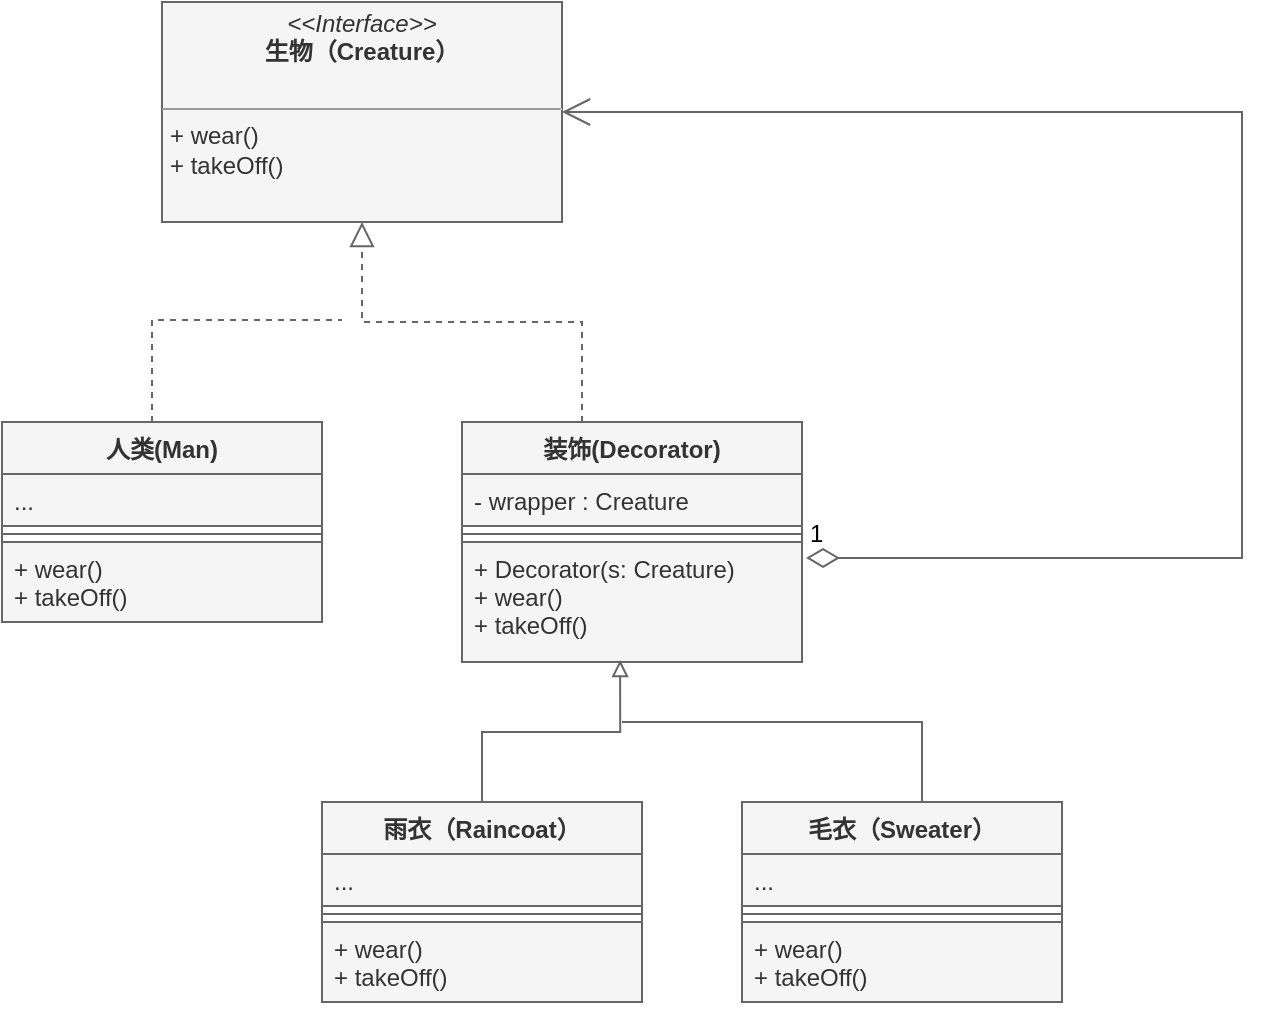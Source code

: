 <mxfile version="16.1.0" type="github">
  <diagram id="C5RBs43oDa-KdzZeNtuy" name="Page-1">
    <mxGraphModel dx="1422" dy="754" grid="1" gridSize="10" guides="1" tooltips="1" connect="1" arrows="1" fold="1" page="1" pageScale="1" pageWidth="827" pageHeight="1169" math="0" shadow="0">
      <root>
        <mxCell id="WIyWlLk6GJQsqaUBKTNV-0" />
        <mxCell id="WIyWlLk6GJQsqaUBKTNV-1" parent="WIyWlLk6GJQsqaUBKTNV-0" />
        <mxCell id="zkfFHV4jXpPFQw0GAbJ--12" value="" style="endArrow=none;endSize=10;endFill=0;shadow=0;strokeWidth=1;rounded=0;edgeStyle=elbowEdgeStyle;elbow=vertical;dashed=1;exitX=0.5;exitY=0;exitDx=0;exitDy=0;labelBorderColor=none;fillColor=#f5f5f5;strokeColor=#666666;" parent="WIyWlLk6GJQsqaUBKTNV-1" edge="1">
          <mxGeometry width="160" relative="1" as="geometry">
            <mxPoint x="205" y="360" as="sourcePoint" />
            <mxPoint x="300" y="309" as="targetPoint" />
            <Array as="points">
              <mxPoint x="240" y="309" />
            </Array>
          </mxGeometry>
        </mxCell>
        <mxCell id="zkfFHV4jXpPFQw0GAbJ--16" value="" style="endArrow=block;endSize=10;endFill=0;shadow=0;strokeWidth=1;rounded=0;edgeStyle=elbowEdgeStyle;elbow=vertical;dashed=1;entryX=0.5;entryY=1;entryDx=0;entryDy=0;labelBorderColor=none;fillColor=#f5f5f5;strokeColor=#666666;" parent="WIyWlLk6GJQsqaUBKTNV-1" target="0hnX7f5OVzeAwvzsmdUd-2" edge="1">
          <mxGeometry width="160" relative="1" as="geometry">
            <mxPoint x="420" y="360" as="sourcePoint" />
            <mxPoint x="300" y="270" as="targetPoint" />
          </mxGeometry>
        </mxCell>
        <mxCell id="0hnX7f5OVzeAwvzsmdUd-2" value="&lt;p style=&quot;margin: 0px ; margin-top: 4px ; text-align: center&quot;&gt;&lt;i&gt;&amp;lt;&amp;lt;Interface&amp;gt;&amp;gt;&lt;/i&gt;&lt;br&gt;&lt;b&gt;生物（Creature）&lt;/b&gt;&lt;/p&gt;&lt;p style=&quot;margin: 0px ; margin-left: 4px&quot;&gt;&lt;br&gt;&lt;/p&gt;&lt;hr size=&quot;1&quot;&gt;&lt;p style=&quot;margin: 0px ; margin-left: 4px&quot;&gt;+ wear()&lt;br&gt;+ takeOff()&lt;/p&gt;" style="verticalAlign=top;align=left;overflow=fill;fontSize=12;fontFamily=Helvetica;html=1;rounded=0;shadow=0;startSize=26;strokeWidth=1;labelBorderColor=none;fillColor=#f5f5f5;fontColor=#333333;strokeColor=#666666;" vertex="1" parent="WIyWlLk6GJQsqaUBKTNV-1">
          <mxGeometry x="210" y="150" width="200" height="110" as="geometry" />
        </mxCell>
        <mxCell id="0hnX7f5OVzeAwvzsmdUd-5" value="装饰(Decorator)" style="swimlane;fontStyle=1;align=center;verticalAlign=top;childLayout=stackLayout;horizontal=1;startSize=26;horizontalStack=0;resizeParent=1;resizeParentMax=0;resizeLast=0;collapsible=1;marginBottom=0;rounded=0;shadow=0;fontFamily=Helvetica;fontSize=12;fontColor=#333333;strokeColor=#666666;strokeWidth=1;fillColor=#f5f5f5;labelBorderColor=none;" vertex="1" parent="WIyWlLk6GJQsqaUBKTNV-1">
          <mxGeometry x="360" y="360" width="170" height="120" as="geometry" />
        </mxCell>
        <mxCell id="0hnX7f5OVzeAwvzsmdUd-6" value="- wrapper : Creature" style="text;strokeColor=#666666;fillColor=#f5f5f5;align=left;verticalAlign=top;spacingLeft=4;spacingRight=4;overflow=hidden;rotatable=0;points=[[0,0.5],[1,0.5]];portConstraint=eastwest;rounded=0;shadow=0;fontFamily=Helvetica;fontSize=12;fontColor=#333333;startSize=26;labelBorderColor=none;" vertex="1" parent="0hnX7f5OVzeAwvzsmdUd-5">
          <mxGeometry y="26" width="170" height="26" as="geometry" />
        </mxCell>
        <mxCell id="0hnX7f5OVzeAwvzsmdUd-7" value="" style="line;strokeWidth=1;fillColor=#f5f5f5;align=left;verticalAlign=middle;spacingTop=-1;spacingLeft=3;spacingRight=3;rotatable=0;labelPosition=right;points=[];portConstraint=eastwest;rounded=0;shadow=0;fontFamily=Helvetica;fontSize=12;fontColor=#333333;startSize=26;labelBorderColor=none;strokeColor=#666666;" vertex="1" parent="0hnX7f5OVzeAwvzsmdUd-5">
          <mxGeometry y="52" width="170" height="8" as="geometry" />
        </mxCell>
        <mxCell id="0hnX7f5OVzeAwvzsmdUd-8" value="+ Decorator(s: Creature)&#xa;+ wear()&#xa;+ takeOff()" style="text;strokeColor=#666666;fillColor=#f5f5f5;align=left;verticalAlign=top;spacingLeft=4;spacingRight=4;overflow=hidden;rotatable=0;points=[[0,0.5],[1,0.5]];portConstraint=eastwest;rounded=0;shadow=0;fontFamily=Helvetica;fontSize=12;fontColor=#333333;startSize=26;labelBorderColor=none;" vertex="1" parent="0hnX7f5OVzeAwvzsmdUd-5">
          <mxGeometry y="60" width="170" height="60" as="geometry" />
        </mxCell>
        <mxCell id="0hnX7f5OVzeAwvzsmdUd-9" value="人类(Man)" style="swimlane;fontStyle=1;align=center;verticalAlign=top;childLayout=stackLayout;horizontal=1;startSize=26;horizontalStack=0;resizeParent=1;resizeParentMax=0;resizeLast=0;collapsible=1;marginBottom=0;rounded=0;shadow=0;fontFamily=Helvetica;fontSize=12;fontColor=#333333;strokeColor=#666666;strokeWidth=1;fillColor=#f5f5f5;labelBorderColor=none;" vertex="1" parent="WIyWlLk6GJQsqaUBKTNV-1">
          <mxGeometry x="130" y="360" width="160" height="100" as="geometry" />
        </mxCell>
        <mxCell id="0hnX7f5OVzeAwvzsmdUd-10" value="..." style="text;strokeColor=#666666;fillColor=#f5f5f5;align=left;verticalAlign=top;spacingLeft=4;spacingRight=4;overflow=hidden;rotatable=0;points=[[0,0.5],[1,0.5]];portConstraint=eastwest;rounded=0;shadow=0;fontFamily=Helvetica;fontSize=12;fontColor=#333333;startSize=26;labelBorderColor=none;" vertex="1" parent="0hnX7f5OVzeAwvzsmdUd-9">
          <mxGeometry y="26" width="160" height="26" as="geometry" />
        </mxCell>
        <mxCell id="0hnX7f5OVzeAwvzsmdUd-11" value="" style="line;strokeWidth=1;fillColor=#f5f5f5;align=left;verticalAlign=middle;spacingTop=-1;spacingLeft=3;spacingRight=3;rotatable=0;labelPosition=right;points=[];portConstraint=eastwest;rounded=0;shadow=0;fontFamily=Helvetica;fontSize=12;fontColor=#333333;startSize=26;labelBorderColor=none;strokeColor=#666666;" vertex="1" parent="0hnX7f5OVzeAwvzsmdUd-9">
          <mxGeometry y="52" width="160" height="8" as="geometry" />
        </mxCell>
        <mxCell id="0hnX7f5OVzeAwvzsmdUd-12" value="+ wear()&#xa;+ takeOff()" style="text;strokeColor=#666666;fillColor=#f5f5f5;align=left;verticalAlign=top;spacingLeft=4;spacingRight=4;overflow=hidden;rotatable=0;points=[[0,0.5],[1,0.5]];portConstraint=eastwest;rounded=0;shadow=0;fontFamily=Helvetica;fontSize=12;fontColor=#333333;startSize=26;labelBorderColor=none;" vertex="1" parent="0hnX7f5OVzeAwvzsmdUd-9">
          <mxGeometry y="60" width="160" height="40" as="geometry" />
        </mxCell>
        <mxCell id="0hnX7f5OVzeAwvzsmdUd-17" style="edgeStyle=orthogonalEdgeStyle;rounded=0;orthogonalLoop=1;jettySize=auto;html=1;entryX=0.465;entryY=0.983;entryDx=0;entryDy=0;entryPerimeter=0;fontFamily=Helvetica;fontSize=12;fontColor=default;endArrow=block;endFill=0;startSize=26;labelBorderColor=none;fillColor=#f5f5f5;strokeColor=#666666;" edge="1" parent="WIyWlLk6GJQsqaUBKTNV-1" source="0hnX7f5OVzeAwvzsmdUd-13" target="0hnX7f5OVzeAwvzsmdUd-8">
          <mxGeometry relative="1" as="geometry" />
        </mxCell>
        <mxCell id="0hnX7f5OVzeAwvzsmdUd-13" value="雨衣（Raincoat）" style="swimlane;fontStyle=1;align=center;verticalAlign=top;childLayout=stackLayout;horizontal=1;startSize=26;horizontalStack=0;resizeParent=1;resizeParentMax=0;resizeLast=0;collapsible=1;marginBottom=0;rounded=0;shadow=0;fontFamily=Helvetica;fontSize=12;fontColor=#333333;strokeColor=#666666;strokeWidth=1;fillColor=#f5f5f5;labelBorderColor=none;" vertex="1" parent="WIyWlLk6GJQsqaUBKTNV-1">
          <mxGeometry x="290" y="550" width="160" height="100" as="geometry" />
        </mxCell>
        <mxCell id="0hnX7f5OVzeAwvzsmdUd-14" value="..." style="text;strokeColor=#666666;fillColor=#f5f5f5;align=left;verticalAlign=top;spacingLeft=4;spacingRight=4;overflow=hidden;rotatable=0;points=[[0,0.5],[1,0.5]];portConstraint=eastwest;rounded=0;shadow=0;fontFamily=Helvetica;fontSize=12;fontColor=#333333;startSize=26;labelBorderColor=none;" vertex="1" parent="0hnX7f5OVzeAwvzsmdUd-13">
          <mxGeometry y="26" width="160" height="26" as="geometry" />
        </mxCell>
        <mxCell id="0hnX7f5OVzeAwvzsmdUd-15" value="" style="line;strokeWidth=1;fillColor=#f5f5f5;align=left;verticalAlign=middle;spacingTop=-1;spacingLeft=3;spacingRight=3;rotatable=0;labelPosition=right;points=[];portConstraint=eastwest;rounded=0;shadow=0;fontFamily=Helvetica;fontSize=12;fontColor=#333333;startSize=26;labelBorderColor=none;strokeColor=#666666;" vertex="1" parent="0hnX7f5OVzeAwvzsmdUd-13">
          <mxGeometry y="52" width="160" height="8" as="geometry" />
        </mxCell>
        <mxCell id="0hnX7f5OVzeAwvzsmdUd-16" value="+ wear()&#xa;+ takeOff()" style="text;strokeColor=#666666;fillColor=#f5f5f5;align=left;verticalAlign=top;spacingLeft=4;spacingRight=4;overflow=hidden;rotatable=0;points=[[0,0.5],[1,0.5]];portConstraint=eastwest;rounded=0;shadow=0;fontFamily=Helvetica;fontSize=12;fontColor=#333333;startSize=26;labelBorderColor=none;" vertex="1" parent="0hnX7f5OVzeAwvzsmdUd-13">
          <mxGeometry y="60" width="160" height="40" as="geometry" />
        </mxCell>
        <mxCell id="0hnX7f5OVzeAwvzsmdUd-23" style="edgeStyle=orthogonalEdgeStyle;rounded=0;orthogonalLoop=1;jettySize=auto;html=1;fontFamily=Helvetica;fontSize=12;fontColor=default;endArrow=none;endFill=0;startSize=26;labelBorderColor=none;fillColor=#f5f5f5;strokeColor=#666666;" edge="1" parent="WIyWlLk6GJQsqaUBKTNV-1" source="0hnX7f5OVzeAwvzsmdUd-18">
          <mxGeometry relative="1" as="geometry">
            <mxPoint x="440" y="510" as="targetPoint" />
            <Array as="points">
              <mxPoint x="590" y="510" />
            </Array>
          </mxGeometry>
        </mxCell>
        <mxCell id="0hnX7f5OVzeAwvzsmdUd-18" value="毛衣（Sweater）" style="swimlane;fontStyle=1;align=center;verticalAlign=top;childLayout=stackLayout;horizontal=1;startSize=26;horizontalStack=0;resizeParent=1;resizeParentMax=0;resizeLast=0;collapsible=1;marginBottom=0;rounded=0;shadow=0;fontFamily=Helvetica;fontSize=12;fontColor=#333333;strokeColor=#666666;strokeWidth=1;fillColor=#f5f5f5;labelBorderColor=none;" vertex="1" parent="WIyWlLk6GJQsqaUBKTNV-1">
          <mxGeometry x="500" y="550" width="160" height="100" as="geometry" />
        </mxCell>
        <mxCell id="0hnX7f5OVzeAwvzsmdUd-19" value="..." style="text;strokeColor=#666666;fillColor=#f5f5f5;align=left;verticalAlign=top;spacingLeft=4;spacingRight=4;overflow=hidden;rotatable=0;points=[[0,0.5],[1,0.5]];portConstraint=eastwest;rounded=0;shadow=0;fontFamily=Helvetica;fontSize=12;fontColor=#333333;startSize=26;labelBorderColor=none;" vertex="1" parent="0hnX7f5OVzeAwvzsmdUd-18">
          <mxGeometry y="26" width="160" height="26" as="geometry" />
        </mxCell>
        <mxCell id="0hnX7f5OVzeAwvzsmdUd-20" value="" style="line;strokeWidth=1;fillColor=#f5f5f5;align=left;verticalAlign=middle;spacingTop=-1;spacingLeft=3;spacingRight=3;rotatable=0;labelPosition=right;points=[];portConstraint=eastwest;rounded=0;shadow=0;fontFamily=Helvetica;fontSize=12;fontColor=#333333;startSize=26;labelBorderColor=none;strokeColor=#666666;" vertex="1" parent="0hnX7f5OVzeAwvzsmdUd-18">
          <mxGeometry y="52" width="160" height="8" as="geometry" />
        </mxCell>
        <mxCell id="0hnX7f5OVzeAwvzsmdUd-21" value="+ wear()&#xa;+ takeOff()" style="text;strokeColor=#666666;fillColor=#f5f5f5;align=left;verticalAlign=top;spacingLeft=4;spacingRight=4;overflow=hidden;rotatable=0;points=[[0,0.5],[1,0.5]];portConstraint=eastwest;rounded=0;shadow=0;fontFamily=Helvetica;fontSize=12;fontColor=#333333;startSize=26;labelBorderColor=none;" vertex="1" parent="0hnX7f5OVzeAwvzsmdUd-18">
          <mxGeometry y="60" width="160" height="40" as="geometry" />
        </mxCell>
        <mxCell id="0hnX7f5OVzeAwvzsmdUd-25" value="1" style="endArrow=open;html=1;endSize=12;startArrow=diamondThin;startSize=14;startFill=0;edgeStyle=orthogonalEdgeStyle;align=left;verticalAlign=bottom;rounded=0;labelBackgroundColor=#FFFFFF;labelBorderColor=none;fontFamily=Helvetica;fontSize=12;fontColor=default;exitX=1.012;exitY=0.133;exitDx=0;exitDy=0;exitPerimeter=0;entryX=1;entryY=0.5;entryDx=0;entryDy=0;fillColor=#f5f5f5;strokeColor=#666666;" edge="1" parent="WIyWlLk6GJQsqaUBKTNV-1" source="0hnX7f5OVzeAwvzsmdUd-8" target="0hnX7f5OVzeAwvzsmdUd-2">
          <mxGeometry x="-1" y="3" relative="1" as="geometry">
            <mxPoint x="570" y="420" as="sourcePoint" />
            <mxPoint x="730" y="180" as="targetPoint" />
            <Array as="points">
              <mxPoint x="750" y="428" />
              <mxPoint x="750" y="205" />
            </Array>
          </mxGeometry>
        </mxCell>
      </root>
    </mxGraphModel>
  </diagram>
</mxfile>
